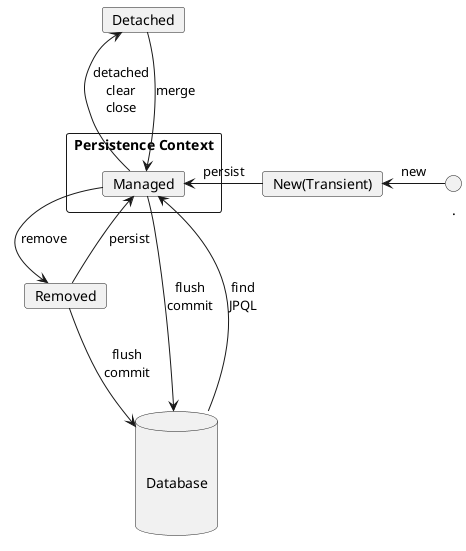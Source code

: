 @startuml


card "New(Transient)"as new {
}

rectangle "Persistence Context" as pc {
	card Managed {
	}
}

card Detached {
}

card Removed {
}

database "\n\nDatabase\n\n" as db

. -l-> new : new

new -l-> Managed :persist
Managed -u-> Detached :detached\nclear\nclose
Detached -d-> Managed :merge
Managed -d-> Removed :remove
Removed -u-> Managed :persist
Managed --> db :flush\ncommit
Removed --> db :flush\ncommit
db --> Managed :find\nJPQL



@enduml
